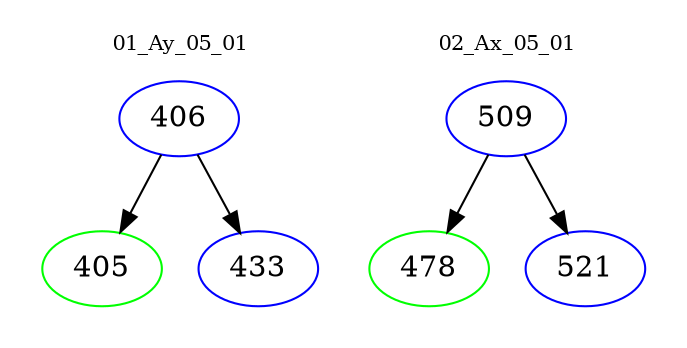 digraph{
subgraph cluster_0 {
color = white
label = "01_Ay_05_01";
fontsize=10;
T0_406 [label="406", color="blue"]
T0_406 -> T0_405 [color="black"]
T0_405 [label="405", color="green"]
T0_406 -> T0_433 [color="black"]
T0_433 [label="433", color="blue"]
}
subgraph cluster_1 {
color = white
label = "02_Ax_05_01";
fontsize=10;
T1_509 [label="509", color="blue"]
T1_509 -> T1_478 [color="black"]
T1_478 [label="478", color="green"]
T1_509 -> T1_521 [color="black"]
T1_521 [label="521", color="blue"]
}
}
